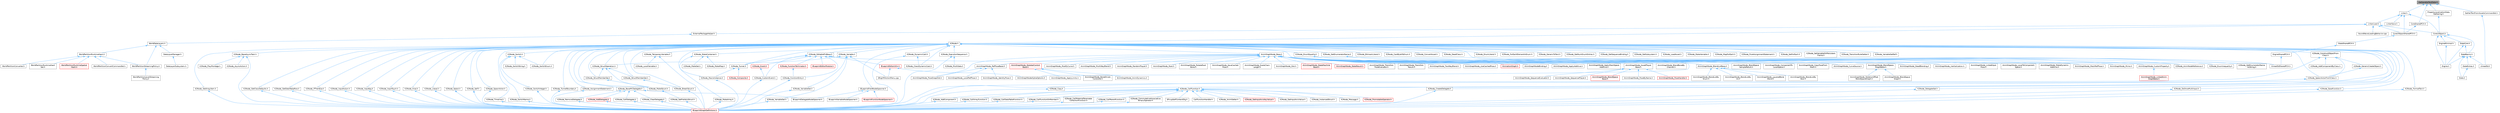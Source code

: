 digraph "GatherableTextData.h"
{
 // INTERACTIVE_SVG=YES
 // LATEX_PDF_SIZE
  bgcolor="transparent";
  edge [fontname=Helvetica,fontsize=10,labelfontname=Helvetica,labelfontsize=10];
  node [fontname=Helvetica,fontsize=10,shape=box,height=0.2,width=0.4];
  Node1 [id="Node000001",label="GatherableTextData.h",height=0.2,width=0.4,color="gray40", fillcolor="grey60", style="filled", fontcolor="black",tooltip=" "];
  Node1 -> Node2 [id="edge1_Node000001_Node000002",dir="back",color="steelblue1",style="solid",tooltip=" "];
  Node2 [id="Node000002",label="CoreSharedPCH.h",height=0.2,width=0.4,color="grey40", fillcolor="white", style="filled",URL="$d8/de5/CoreSharedPCH_8h.html",tooltip=" "];
  Node2 -> Node3 [id="edge2_Node000002_Node000003",dir="back",color="steelblue1",style="solid",tooltip=" "];
  Node3 [id="Node000003",label="CoreUObjectSharedPCH.h",height=0.2,width=0.4,color="grey40", fillcolor="white", style="filled",URL="$de/d2f/CoreUObjectSharedPCH_8h.html",tooltip=" "];
  Node3 -> Node4 [id="edge3_Node000003_Node000004",dir="back",color="steelblue1",style="solid",tooltip=" "];
  Node4 [id="Node000004",label="SlateSharedPCH.h",height=0.2,width=0.4,color="grey40", fillcolor="white", style="filled",URL="$d1/dfc/SlateSharedPCH_8h.html",tooltip=" "];
  Node4 -> Node5 [id="edge4_Node000004_Node000005",dir="back",color="steelblue1",style="solid",tooltip=" "];
  Node5 [id="Node000005",label="EngineSharedPCH.h",height=0.2,width=0.4,color="grey40", fillcolor="white", style="filled",URL="$dc/dbb/EngineSharedPCH_8h.html",tooltip=" "];
  Node5 -> Node6 [id="edge5_Node000005_Node000006",dir="back",color="steelblue1",style="solid",tooltip=" "];
  Node6 [id="Node000006",label="UnrealEdSharedPCH.h",height=0.2,width=0.4,color="grey40", fillcolor="white", style="filled",URL="$d1/de6/UnrealEdSharedPCH_8h.html",tooltip=" "];
  Node1 -> Node7 [id="edge6_Node000001_Node000007",dir="back",color="steelblue1",style="solid",tooltip=" "];
  Node7 [id="Node000007",label="GatherTextFromAssetsCommandlet.h",height=0.2,width=0.4,color="grey40", fillcolor="white", style="filled",URL="$df/da5/GatherTextFromAssetsCommandlet_8h.html",tooltip=" "];
  Node7 -> Node8 [id="edge7_Node000007_Node000008",dir="back",color="steelblue1",style="solid",tooltip=" "];
  Node8 [id="Node000008",label="UnrealEd.h",height=0.2,width=0.4,color="grey40", fillcolor="white", style="filled",URL="$d2/d5f/UnrealEd_8h.html",tooltip=" "];
  Node1 -> Node9 [id="edge8_Node000001_Node000009",dir="back",color="steelblue1",style="solid",tooltip=" "];
  Node9 [id="Node000009",label="Linker.h",height=0.2,width=0.4,color="grey40", fillcolor="white", style="filled",URL="$d8/d3d/Linker_8h.html",tooltip=" "];
  Node9 -> Node10 [id="edge9_Node000009_Node000010",dir="back",color="steelblue1",style="solid",tooltip=" "];
  Node10 [id="Node000010",label="CoreUObject.h",height=0.2,width=0.4,color="grey40", fillcolor="white", style="filled",URL="$d0/ded/CoreUObject_8h.html",tooltip=" "];
  Node10 -> Node11 [id="edge10_Node000010_Node000011",dir="back",color="steelblue1",style="solid",tooltip=" "];
  Node11 [id="Node000011",label="Engine.h",height=0.2,width=0.4,color="grey40", fillcolor="white", style="filled",URL="$d1/d34/Public_2Engine_8h.html",tooltip=" "];
  Node10 -> Node12 [id="edge11_Node000010_Node000012",dir="back",color="steelblue1",style="solid",tooltip=" "];
  Node12 [id="Node000012",label="EngineMinimal.h",height=0.2,width=0.4,color="grey40", fillcolor="white", style="filled",URL="$d0/d2c/EngineMinimal_8h.html",tooltip=" "];
  Node12 -> Node11 [id="edge12_Node000012_Node000011",dir="back",color="steelblue1",style="solid",tooltip=" "];
  Node10 -> Node13 [id="edge13_Node000010_Node000013",dir="back",color="steelblue1",style="solid",tooltip=" "];
  Node13 [id="Node000013",label="SlateBasics.h",height=0.2,width=0.4,color="grey40", fillcolor="white", style="filled",URL="$da/d2f/SlateBasics_8h.html",tooltip=" "];
  Node13 -> Node11 [id="edge14_Node000013_Node000011",dir="back",color="steelblue1",style="solid",tooltip=" "];
  Node13 -> Node14 [id="edge15_Node000013_Node000014",dir="back",color="steelblue1",style="solid",tooltip=" "];
  Node14 [id="Node000014",label="Slate.h",height=0.2,width=0.4,color="grey40", fillcolor="white", style="filled",URL="$d2/dc0/Slate_8h.html",tooltip=" "];
  Node13 -> Node15 [id="edge16_Node000013_Node000015",dir="back",color="steelblue1",style="solid",tooltip=" "];
  Node15 [id="Node000015",label="SlateExtras.h",height=0.2,width=0.4,color="grey40", fillcolor="white", style="filled",URL="$d8/dec/SlateExtras_8h.html",tooltip=" "];
  Node15 -> Node14 [id="edge17_Node000015_Node000014",dir="back",color="steelblue1",style="solid",tooltip=" "];
  Node13 -> Node8 [id="edge18_Node000013_Node000008",dir="back",color="steelblue1",style="solid",tooltip=" "];
  Node10 -> Node16 [id="edge19_Node000010_Node000016",dir="back",color="steelblue1",style="solid",tooltip=" "];
  Node16 [id="Node000016",label="SlateCore.h",height=0.2,width=0.4,color="grey40", fillcolor="white", style="filled",URL="$dc/d03/SlateCore_8h.html",tooltip=" "];
  Node16 -> Node11 [id="edge20_Node000016_Node000011",dir="back",color="steelblue1",style="solid",tooltip=" "];
  Node16 -> Node13 [id="edge21_Node000016_Node000013",dir="back",color="steelblue1",style="solid",tooltip=" "];
  Node9 -> Node3 [id="edge22_Node000009_Node000003",dir="back",color="steelblue1",style="solid",tooltip=" "];
  Node9 -> Node17 [id="edge23_Node000009_Node000017",dir="back",color="steelblue1",style="solid",tooltip=" "];
  Node17 [id="Node000017",label="LinkerLoad.h",height=0.2,width=0.4,color="grey40", fillcolor="white", style="filled",URL="$d7/def/LinkerLoad_8h.html",tooltip=" "];
  Node17 -> Node10 [id="edge24_Node000017_Node000010",dir="back",color="steelblue1",style="solid",tooltip=" "];
  Node17 -> Node3 [id="edge25_Node000017_Node000003",dir="back",color="steelblue1",style="solid",tooltip=" "];
  Node17 -> Node18 [id="edge26_Node000017_Node000018",dir="back",color="steelblue1",style="solid",tooltip=" "];
  Node18 [id="Node000018",label="ExternalPackageHelper.h",height=0.2,width=0.4,color="grey40", fillcolor="white", style="filled",URL="$d3/d2f/ExternalPackageHelper_8h.html",tooltip=" "];
  Node18 -> Node19 [id="edge27_Node000018_Node000019",dir="back",color="steelblue1",style="solid",tooltip=" "];
  Node19 [id="Node000019",label="WorldDataLayers.h",height=0.2,width=0.4,color="grey40", fillcolor="white", style="filled",URL="$d1/d1d/WorldDataLayers_8h.html",tooltip=" "];
  Node19 -> Node20 [id="edge28_Node000019_Node000020",dir="back",color="steelblue1",style="solid",tooltip=" "];
  Node20 [id="Node000020",label="DataLayerManager.h",height=0.2,width=0.4,color="grey40", fillcolor="white", style="filled",URL="$de/d96/DataLayerManager_8h.html",tooltip=" "];
  Node20 -> Node21 [id="edge29_Node000020_Node000021",dir="back",color="steelblue1",style="solid",tooltip=" "];
  Node21 [id="Node000021",label="DataLayerSubsystem.h",height=0.2,width=0.4,color="grey40", fillcolor="white", style="filled",URL="$d2/d5d/DataLayerSubsystem_8h.html",tooltip=" "];
  Node19 -> Node22 [id="edge30_Node000019_Node000022",dir="back",color="steelblue1",style="solid",tooltip=" "];
  Node22 [id="Node000022",label="WorldPartitionRuntimeHash.h",height=0.2,width=0.4,color="grey40", fillcolor="white", style="filled",URL="$d9/df1/WorldPartitionRuntimeHash_8h.html",tooltip=" "];
  Node22 -> Node23 [id="edge31_Node000022_Node000023",dir="back",color="steelblue1",style="solid",tooltip=" "];
  Node23 [id="Node000023",label="WorldPartitionConvertCommandlet.h",height=0.2,width=0.4,color="grey40", fillcolor="white", style="filled",URL="$db/d15/WorldPartitionConvertCommandlet_8h.html",tooltip=" "];
  Node22 -> Node24 [id="edge32_Node000022_Node000024",dir="back",color="steelblue1",style="solid",tooltip=" "];
  Node24 [id="Node000024",label="WorldPartitionConverter.h",height=0.2,width=0.4,color="grey40", fillcolor="white", style="filled",URL="$dc/df8/WorldPartitionConverter_8h.html",tooltip=" "];
  Node22 -> Node25 [id="edge33_Node000022_Node000025",dir="back",color="steelblue1",style="solid",tooltip=" "];
  Node25 [id="Node000025",label="WorldPartitionRuntimeHash\lSet.h",height=0.2,width=0.4,color="grey40", fillcolor="white", style="filled",URL="$d7/d94/WorldPartitionRuntimeHashSet_8h.html",tooltip=" "];
  Node22 -> Node26 [id="edge34_Node000022_Node000026",dir="back",color="steelblue1",style="solid",tooltip=" "];
  Node26 [id="Node000026",label="WorldPartitionRuntimeSpatial\lHash.h",height=0.2,width=0.4,color="red", fillcolor="#FFF0F0", style="filled",URL="$da/dbe/WorldPartitionRuntimeSpatialHash_8h.html",tooltip=" "];
  Node22 -> Node28 [id="edge35_Node000022_Node000028",dir="back",color="steelblue1",style="solid",tooltip=" "];
  Node28 [id="Node000028",label="WorldPartitionStreamingPolicy.h",height=0.2,width=0.4,color="grey40", fillcolor="white", style="filled",URL="$d8/d37/WorldPartitionStreamingPolicy_8h.html",tooltip=" "];
  Node28 -> Node29 [id="edge36_Node000028_Node000029",dir="back",color="steelblue1",style="solid",tooltip=" "];
  Node29 [id="Node000029",label="WorldPartitionLevelStreaming\lPolicy.h",height=0.2,width=0.4,color="grey40", fillcolor="white", style="filled",URL="$d4/d14/WorldPartitionLevelStreamingPolicy_8h.html",tooltip=" "];
  Node19 -> Node28 [id="edge37_Node000019_Node000028",dir="back",color="steelblue1",style="solid",tooltip=" "];
  Node17 -> Node30 [id="edge38_Node000017_Node000030",dir="back",color="steelblue1",style="solid",tooltip=" "];
  Node30 [id="Node000030",label="K2Node.h",height=0.2,width=0.4,color="grey40", fillcolor="white", style="filled",URL="$d5/d94/K2Node_8h.html",tooltip=" "];
  Node30 -> Node31 [id="edge39_Node000030_Node000031",dir="back",color="steelblue1",style="solid",tooltip=" "];
  Node31 [id="Node000031",label="AnimGraphNode_Base.h",height=0.2,width=0.4,color="grey40", fillcolor="white", style="filled",URL="$d0/dfb/AnimGraphNode__Base_8h.html",tooltip=" "];
  Node31 -> Node32 [id="edge40_Node000031_Node000032",dir="back",color="steelblue1",style="solid",tooltip=" "];
  Node32 [id="Node000032",label="AnimGraphNodeAlphaOptions.h",height=0.2,width=0.4,color="grey40", fillcolor="white", style="filled",URL="$d6/df6/AnimGraphNodeAlphaOptions_8h.html",tooltip=" "];
  Node31 -> Node33 [id="edge41_Node000031_Node000033",dir="back",color="steelblue1",style="solid",tooltip=" "];
  Node33 [id="Node000033",label="AnimGraphNodeBinding.h",height=0.2,width=0.4,color="grey40", fillcolor="white", style="filled",URL="$d6/d3b/AnimGraphNodeBinding_8h.html",tooltip=" "];
  Node31 -> Node34 [id="edge42_Node000031_Node000034",dir="back",color="steelblue1",style="solid",tooltip=" "];
  Node34 [id="Node000034",label="AnimGraphNode_ApplyAdditive.h",height=0.2,width=0.4,color="grey40", fillcolor="white", style="filled",URL="$da/d67/AnimGraphNode__ApplyAdditive_8h.html",tooltip=" "];
  Node31 -> Node35 [id="edge43_Node000031_Node000035",dir="back",color="steelblue1",style="solid",tooltip=" "];
  Node35 [id="Node000035",label="AnimGraphNode_ApplyMeshSpace\lAdditive.h",height=0.2,width=0.4,color="grey40", fillcolor="white", style="filled",URL="$dd/dc4/AnimGraphNode__ApplyMeshSpaceAdditive_8h.html",tooltip=" "];
  Node31 -> Node36 [id="edge44_Node000031_Node000036",dir="back",color="steelblue1",style="solid",tooltip=" "];
  Node36 [id="Node000036",label="AnimGraphNode_AssetPlayer\lBase.h",height=0.2,width=0.4,color="grey40", fillcolor="white", style="filled",URL="$d1/d4f/AnimGraphNode__AssetPlayerBase_8h.html",tooltip=" "];
  Node36 -> Node37 [id="edge45_Node000036_Node000037",dir="back",color="steelblue1",style="solid",tooltip=" "];
  Node37 [id="Node000037",label="AnimGraphNode_BlendSpace\lBase.h",height=0.2,width=0.4,color="red", fillcolor="#FFF0F0", style="filled",URL="$d7/d6d/AnimGraphNode__BlendSpaceBase_8h.html",tooltip=" "];
  Node36 -> Node42 [id="edge46_Node000036_Node000042",dir="back",color="steelblue1",style="solid",tooltip=" "];
  Node42 [id="Node000042",label="AnimGraphNode_PoseByName.h",height=0.2,width=0.4,color="grey40", fillcolor="white", style="filled",URL="$d7/d02/AnimGraphNode__PoseByName_8h.html",tooltip=" "];
  Node36 -> Node43 [id="edge47_Node000036_Node000043",dir="back",color="steelblue1",style="solid",tooltip=" "];
  Node43 [id="Node000043",label="AnimGraphNode_PoseHandler.h",height=0.2,width=0.4,color="red", fillcolor="#FFF0F0", style="filled",URL="$df/dfb/AnimGraphNode__PoseHandler_8h.html",tooltip=" "];
  Node36 -> Node46 [id="edge48_Node000036_Node000046",dir="back",color="steelblue1",style="solid",tooltip=" "];
  Node46 [id="Node000046",label="AnimGraphNode_SequenceEvaluator.h",height=0.2,width=0.4,color="grey40", fillcolor="white", style="filled",URL="$d1/d1c/AnimGraphNode__SequenceEvaluator_8h.html",tooltip=" "];
  Node36 -> Node47 [id="edge49_Node000036_Node000047",dir="back",color="steelblue1",style="solid",tooltip=" "];
  Node47 [id="Node000047",label="AnimGraphNode_SequencePlayer.h",height=0.2,width=0.4,color="grey40", fillcolor="white", style="filled",URL="$d2/d91/AnimGraphNode__SequencePlayer_8h.html",tooltip=" "];
  Node31 -> Node48 [id="edge50_Node000031_Node000048",dir="back",color="steelblue1",style="solid",tooltip=" "];
  Node48 [id="Node000048",label="AnimGraphNode_BlendBoneBy\lChannel.h",height=0.2,width=0.4,color="grey40", fillcolor="white", style="filled",URL="$de/da9/AnimGraphNode__BlendBoneByChannel_8h.html",tooltip=" "];
  Node31 -> Node49 [id="edge51_Node000031_Node000049",dir="back",color="steelblue1",style="solid",tooltip=" "];
  Node49 [id="Node000049",label="AnimGraphNode_BlendListBase.h",height=0.2,width=0.4,color="grey40", fillcolor="white", style="filled",URL="$d7/d20/AnimGraphNode__BlendListBase_8h.html",tooltip=" "];
  Node49 -> Node50 [id="edge52_Node000049_Node000050",dir="back",color="steelblue1",style="solid",tooltip=" "];
  Node50 [id="Node000050",label="AnimGraphNode_BlendListBy\lBool.h",height=0.2,width=0.4,color="grey40", fillcolor="white", style="filled",URL="$d9/d9d/AnimGraphNode__BlendListByBool_8h.html",tooltip=" "];
  Node49 -> Node51 [id="edge53_Node000049_Node000051",dir="back",color="steelblue1",style="solid",tooltip=" "];
  Node51 [id="Node000051",label="AnimGraphNode_BlendListBy\lEnum.h",height=0.2,width=0.4,color="grey40", fillcolor="white", style="filled",URL="$de/d60/AnimGraphNode__BlendListByEnum_8h.html",tooltip=" "];
  Node49 -> Node52 [id="edge54_Node000049_Node000052",dir="back",color="steelblue1",style="solid",tooltip=" "];
  Node52 [id="Node000052",label="AnimGraphNode_BlendListBy\lInt.h",height=0.2,width=0.4,color="grey40", fillcolor="white", style="filled",URL="$dc/df2/AnimGraphNode__BlendListByInt_8h.html",tooltip=" "];
  Node49 -> Node53 [id="edge55_Node000049_Node000053",dir="back",color="steelblue1",style="solid",tooltip=" "];
  Node53 [id="Node000053",label="AnimGraphNode_LayeredBone\lBlend.h",height=0.2,width=0.4,color="grey40", fillcolor="white", style="filled",URL="$d2/d01/AnimGraphNode__LayeredBoneBlend_8h.html",tooltip=" "];
  Node31 -> Node54 [id="edge56_Node000031_Node000054",dir="back",color="steelblue1",style="solid",tooltip=" "];
  Node54 [id="Node000054",label="AnimGraphNode_BlendSpace\lGraphBase.h",height=0.2,width=0.4,color="grey40", fillcolor="white", style="filled",URL="$d6/d44/AnimGraphNode__BlendSpaceGraphBase_8h.html",tooltip=" "];
  Node54 -> Node55 [id="edge57_Node000054_Node000055",dir="back",color="steelblue1",style="solid",tooltip=" "];
  Node55 [id="Node000055",label="AnimGraphNode_BlendSpace\lGraph.h",height=0.2,width=0.4,color="grey40", fillcolor="white", style="filled",URL="$d7/d81/AnimGraphNode__BlendSpaceGraph_8h.html",tooltip=" "];
  Node54 -> Node56 [id="edge58_Node000054_Node000056",dir="back",color="steelblue1",style="solid",tooltip=" "];
  Node56 [id="Node000056",label="AnimGraphNode_RotationOffset\lBlendSpaceGraph.h",height=0.2,width=0.4,color="grey40", fillcolor="white", style="filled",URL="$d0/d4c/AnimGraphNode__RotationOffsetBlendSpaceGraph_8h.html",tooltip=" "];
  Node31 -> Node57 [id="edge59_Node000031_Node000057",dir="back",color="steelblue1",style="solid",tooltip=" "];
  Node57 [id="Node000057",label="AnimGraphNode_BlendSpace\lSampleResult.h",height=0.2,width=0.4,color="grey40", fillcolor="white", style="filled",URL="$de/df8/AnimGraphNode__BlendSpaceSampleResult_8h.html",tooltip=" "];
  Node31 -> Node58 [id="edge60_Node000031_Node000058",dir="back",color="steelblue1",style="solid",tooltip=" "];
  Node58 [id="Node000058",label="AnimGraphNode_ComponentTo\lLocalSpace.h",height=0.2,width=0.4,color="grey40", fillcolor="white", style="filled",URL="$d1/d3f/AnimGraphNode__ComponentToLocalSpace_8h.html",tooltip=" "];
  Node31 -> Node59 [id="edge61_Node000031_Node000059",dir="back",color="steelblue1",style="solid",tooltip=" "];
  Node59 [id="Node000059",label="AnimGraphNode_CopyPoseFrom\lMesh.h",height=0.2,width=0.4,color="grey40", fillcolor="white", style="filled",URL="$d6/d71/AnimGraphNode__CopyPoseFromMesh_8h.html",tooltip=" "];
  Node31 -> Node60 [id="edge62_Node000031_Node000060",dir="back",color="steelblue1",style="solid",tooltip=" "];
  Node60 [id="Node000060",label="AnimGraphNode_CurveSource.h",height=0.2,width=0.4,color="grey40", fillcolor="white", style="filled",URL="$dc/de5/AnimGraphNode__CurveSource_8h.html",tooltip=" "];
  Node31 -> Node61 [id="edge63_Node000031_Node000061",dir="back",color="steelblue1",style="solid",tooltip=" "];
  Node61 [id="Node000061",label="AnimGraphNode_CustomProperty.h",height=0.2,width=0.4,color="grey40", fillcolor="white", style="filled",URL="$d8/d3f/AnimGraphNode__CustomProperty_8h.html",tooltip=" "];
  Node61 -> Node62 [id="edge64_Node000061_Node000062",dir="back",color="steelblue1",style="solid",tooltip=" "];
  Node62 [id="Node000062",label="AnimGraphNode_LinkedAnim\lGraphBase.h",height=0.2,width=0.4,color="red", fillcolor="#FFF0F0", style="filled",URL="$d5/de1/AnimGraphNode__LinkedAnimGraphBase_8h.html",tooltip=" "];
  Node31 -> Node65 [id="edge65_Node000031_Node000065",dir="back",color="steelblue1",style="solid",tooltip=" "];
  Node65 [id="Node000065",label="AnimGraphNode_DeadBlending.h",height=0.2,width=0.4,color="grey40", fillcolor="white", style="filled",URL="$d8/d73/AnimGraphNode__DeadBlending_8h.html",tooltip=" "];
  Node31 -> Node66 [id="edge66_Node000031_Node000066",dir="back",color="steelblue1",style="solid",tooltip=" "];
  Node66 [id="Node000066",label="AnimGraphNode_Inertialization.h",height=0.2,width=0.4,color="grey40", fillcolor="white", style="filled",URL="$d7/d66/AnimGraphNode__Inertialization_8h.html",tooltip=" "];
  Node31 -> Node67 [id="edge67_Node000031_Node000067",dir="back",color="steelblue1",style="solid",tooltip=" "];
  Node67 [id="Node000067",label="AnimGraphNode_LinkedInput\lPose.h",height=0.2,width=0.4,color="grey40", fillcolor="white", style="filled",URL="$d7/d8c/AnimGraphNode__LinkedInputPose_8h.html",tooltip=" "];
  Node31 -> Node68 [id="edge68_Node000031_Node000068",dir="back",color="steelblue1",style="solid",tooltip=" "];
  Node68 [id="Node000068",label="AnimGraphNode_LocalToComponent\lSpace.h",height=0.2,width=0.4,color="grey40", fillcolor="white", style="filled",URL="$d6/d01/AnimGraphNode__LocalToComponentSpace_8h.html",tooltip=" "];
  Node31 -> Node69 [id="edge69_Node000031_Node000069",dir="back",color="steelblue1",style="solid",tooltip=" "];
  Node69 [id="Node000069",label="AnimGraphNode_MakeDynamic\lAdditive.h",height=0.2,width=0.4,color="grey40", fillcolor="white", style="filled",URL="$d4/dc9/AnimGraphNode__MakeDynamicAdditive_8h.html",tooltip=" "];
  Node31 -> Node70 [id="edge70_Node000031_Node000070",dir="back",color="steelblue1",style="solid",tooltip=" "];
  Node70 [id="Node000070",label="AnimGraphNode_MeshRefPose.h",height=0.2,width=0.4,color="grey40", fillcolor="white", style="filled",URL="$d3/d58/AnimGraphNode__MeshRefPose_8h.html",tooltip=" "];
  Node31 -> Node71 [id="edge71_Node000031_Node000071",dir="back",color="steelblue1",style="solid",tooltip=" "];
  Node71 [id="Node000071",label="AnimGraphNode_Mirror.h",height=0.2,width=0.4,color="grey40", fillcolor="white", style="filled",URL="$de/d96/AnimGraphNode__Mirror_8h.html",tooltip=" "];
  Node31 -> Node72 [id="edge72_Node000031_Node000072",dir="back",color="steelblue1",style="solid",tooltip=" "];
  Node72 [id="Node000072",label="AnimGraphNode_ModifyCurve.h",height=0.2,width=0.4,color="grey40", fillcolor="white", style="filled",URL="$d5/d09/AnimGraphNode__ModifyCurve_8h.html",tooltip=" "];
  Node31 -> Node73 [id="edge73_Node000031_Node000073",dir="back",color="steelblue1",style="solid",tooltip=" "];
  Node73 [id="Node000073",label="AnimGraphNode_MultiWayBlend.h",height=0.2,width=0.4,color="grey40", fillcolor="white", style="filled",URL="$dd/dcb/AnimGraphNode__MultiWayBlend_8h.html",tooltip=" "];
  Node31 -> Node74 [id="edge74_Node000031_Node000074",dir="back",color="steelblue1",style="solid",tooltip=" "];
  Node74 [id="Node000074",label="AnimGraphNode_PoseSnapshot.h",height=0.2,width=0.4,color="grey40", fillcolor="white", style="filled",URL="$d1/d92/AnimGraphNode__PoseSnapshot_8h.html",tooltip=" "];
  Node31 -> Node75 [id="edge75_Node000031_Node000075",dir="back",color="steelblue1",style="solid",tooltip=" "];
  Node75 [id="Node000075",label="AnimGraphNode_RandomPlayer.h",height=0.2,width=0.4,color="grey40", fillcolor="white", style="filled",URL="$dc/d48/AnimGraphNode__RandomPlayer_8h.html",tooltip=" "];
  Node31 -> Node76 [id="edge76_Node000031_Node000076",dir="back",color="steelblue1",style="solid",tooltip=" "];
  Node76 [id="Node000076",label="AnimGraphNode_RefPoseBase.h",height=0.2,width=0.4,color="grey40", fillcolor="white", style="filled",URL="$d8/d34/AnimGraphNode__RefPoseBase_8h.html",tooltip=" "];
  Node76 -> Node77 [id="edge77_Node000076_Node000077",dir="back",color="steelblue1",style="solid",tooltip=" "];
  Node77 [id="Node000077",label="AnimGraphNode_IdentityPose.h",height=0.2,width=0.4,color="grey40", fillcolor="white", style="filled",URL="$d8/dac/AnimGraphNode__IdentityPose_8h.html",tooltip=" "];
  Node76 -> Node78 [id="edge78_Node000076_Node000078",dir="back",color="steelblue1",style="solid",tooltip=" "];
  Node78 [id="Node000078",label="AnimGraphNode_LocalRefPose.h",height=0.2,width=0.4,color="grey40", fillcolor="white", style="filled",URL="$df/d6f/AnimGraphNode__LocalRefPose_8h.html",tooltip=" "];
  Node76 -> Node74 [id="edge79_Node000076_Node000074",dir="back",color="steelblue1",style="solid",tooltip=" "];
  Node31 -> Node79 [id="edge80_Node000031_Node000079",dir="back",color="steelblue1",style="solid",tooltip=" "];
  Node79 [id="Node000079",label="AnimGraphNode_Root.h",height=0.2,width=0.4,color="grey40", fillcolor="white", style="filled",URL="$d2/d39/AnimGraphNode__Root_8h.html",tooltip=" "];
  Node31 -> Node80 [id="edge81_Node000031_Node000080",dir="back",color="steelblue1",style="solid",tooltip=" "];
  Node80 [id="Node000080",label="AnimGraphNode_RotateRoot\lBone.h",height=0.2,width=0.4,color="grey40", fillcolor="white", style="filled",URL="$d4/de0/AnimGraphNode__RotateRootBone_8h.html",tooltip=" "];
  Node31 -> Node81 [id="edge82_Node000031_Node000081",dir="back",color="steelblue1",style="solid",tooltip=" "];
  Node81 [id="Node000081",label="AnimGraphNode_SaveCached\lPose.h",height=0.2,width=0.4,color="grey40", fillcolor="white", style="filled",URL="$df/d5e/AnimGraphNode__SaveCachedPose_8h.html",tooltip=" "];
  Node31 -> Node82 [id="edge83_Node000031_Node000082",dir="back",color="steelblue1",style="solid",tooltip=" "];
  Node82 [id="Node000082",label="AnimGraphNode_ScaleChain\lLength.h",height=0.2,width=0.4,color="grey40", fillcolor="white", style="filled",URL="$d9/df8/AnimGraphNode__ScaleChainLength_8h.html",tooltip=" "];
  Node31 -> Node83 [id="edge84_Node000031_Node000083",dir="back",color="steelblue1",style="solid",tooltip=" "];
  Node83 [id="Node000083",label="AnimGraphNode_SkeletalControl\lBase.h",height=0.2,width=0.4,color="red", fillcolor="#FFF0F0", style="filled",URL="$d9/dff/AnimGraphNode__SkeletalControlBase_8h.html",tooltip=" "];
  Node83 -> Node84 [id="edge85_Node000083_Node000084",dir="back",color="steelblue1",style="solid",tooltip=" "];
  Node84 [id="Node000084",label="AnimGraphNode_AnimDynamics.h",height=0.2,width=0.4,color="grey40", fillcolor="white", style="filled",URL="$da/dc2/AnimGraphNode__AnimDynamics_8h.html",tooltip=" "];
  Node83 -> Node85 [id="edge86_Node000083_Node000085",dir="back",color="steelblue1",style="solid",tooltip=" "];
  Node85 [id="Node000085",label="AnimGraphNode_ApplyLimits.h",height=0.2,width=0.4,color="grey40", fillcolor="white", style="filled",URL="$dc/d36/AnimGraphNode__ApplyLimits_8h.html",tooltip=" "];
  Node83 -> Node86 [id="edge87_Node000083_Node000086",dir="back",color="steelblue1",style="solid",tooltip=" "];
  Node86 [id="Node000086",label="AnimGraphNode_BoneDriven\lController.h",height=0.2,width=0.4,color="grey40", fillcolor="white", style="filled",URL="$df/df3/AnimGraphNode__BoneDrivenController_8h.html",tooltip=" "];
  Node31 -> Node108 [id="edge88_Node000031_Node000108",dir="back",color="steelblue1",style="solid",tooltip=" "];
  Node108 [id="Node000108",label="AnimGraphNode_Slot.h",height=0.2,width=0.4,color="grey40", fillcolor="white", style="filled",URL="$df/d63/AnimGraphNode__Slot_8h.html",tooltip=" "];
  Node31 -> Node109 [id="edge89_Node000031_Node000109",dir="back",color="steelblue1",style="solid",tooltip=" "];
  Node109 [id="Node000109",label="AnimGraphNode_StateMachine\lBase.h",height=0.2,width=0.4,color="red", fillcolor="#FFF0F0", style="filled",URL="$dc/d11/AnimGraphNode__StateMachineBase_8h.html",tooltip=" "];
  Node31 -> Node111 [id="edge90_Node000031_Node000111",dir="back",color="steelblue1",style="solid",tooltip=" "];
  Node111 [id="Node000111",label="AnimGraphNode_StateResult.h",height=0.2,width=0.4,color="red", fillcolor="#FFF0F0", style="filled",URL="$d3/d7e/AnimGraphNode__StateResult_8h.html",tooltip=" "];
  Node31 -> Node113 [id="edge91_Node000031_Node000113",dir="back",color="steelblue1",style="solid",tooltip=" "];
  Node113 [id="Node000113",label="AnimGraphNode_Transition\lPoseEvaluator.h",height=0.2,width=0.4,color="grey40", fillcolor="white", style="filled",URL="$d8/dec/AnimGraphNode__TransitionPoseEvaluator_8h.html",tooltip=" "];
  Node31 -> Node114 [id="edge92_Node000031_Node000114",dir="back",color="steelblue1",style="solid",tooltip=" "];
  Node114 [id="Node000114",label="AnimGraphNode_Transition\lResult.h",height=0.2,width=0.4,color="grey40", fillcolor="white", style="filled",URL="$d7/d74/AnimGraphNode__TransitionResult_8h.html",tooltip=" "];
  Node31 -> Node115 [id="edge93_Node000031_Node000115",dir="back",color="steelblue1",style="solid",tooltip=" "];
  Node115 [id="Node000115",label="AnimGraphNode_TwoWayBlend.h",height=0.2,width=0.4,color="grey40", fillcolor="white", style="filled",URL="$d0/df0/AnimGraphNode__TwoWayBlend_8h.html",tooltip=" "];
  Node31 -> Node116 [id="edge94_Node000031_Node000116",dir="back",color="steelblue1",style="solid",tooltip=" "];
  Node116 [id="Node000116",label="AnimGraphNode_UseCachedPose.h",height=0.2,width=0.4,color="grey40", fillcolor="white", style="filled",URL="$d8/d30/AnimGraphNode__UseCachedPose_8h.html",tooltip=" "];
  Node31 -> Node117 [id="edge95_Node000031_Node000117",dir="back",color="steelblue1",style="solid",tooltip=" "];
  Node117 [id="Node000117",label="AnimationGraph.h",height=0.2,width=0.4,color="red", fillcolor="#FFF0F0", style="filled",URL="$df/d2e/AnimationGraph_8h.html",tooltip=" "];
  Node31 -> Node122 [id="edge96_Node000031_Node000122",dir="back",color="steelblue1",style="solid",tooltip=" "];
  Node122 [id="Node000122",label="K2Node_AnimNodeReference.h",height=0.2,width=0.4,color="grey40", fillcolor="white", style="filled",URL="$d2/d81/K2Node__AnimNodeReference_8h.html",tooltip=" "];
  Node30 -> Node123 [id="edge97_Node000030_Node000123",dir="back",color="steelblue1",style="solid",tooltip=" "];
  Node123 [id="Node000123",label="BlueprintFieldNodeSpawner.h",height=0.2,width=0.4,color="grey40", fillcolor="white", style="filled",URL="$da/d70/BlueprintFieldNodeSpawner_8h.html",tooltip=" "];
  Node123 -> Node124 [id="edge98_Node000123_Node000124",dir="back",color="steelblue1",style="solid",tooltip=" "];
  Node124 [id="Node000124",label="BlueprintDelegateNodeSpawner.h",height=0.2,width=0.4,color="grey40", fillcolor="white", style="filled",URL="$dc/d16/BlueprintDelegateNodeSpawner_8h.html",tooltip=" "];
  Node123 -> Node125 [id="edge99_Node000123_Node000125",dir="back",color="steelblue1",style="solid",tooltip=" "];
  Node125 [id="Node000125",label="BlueprintFunctionNodeSpawner.h",height=0.2,width=0.4,color="red", fillcolor="#FFF0F0", style="filled",URL="$d0/d59/BlueprintFunctionNodeSpawner_8h.html",tooltip=" "];
  Node123 -> Node127 [id="edge100_Node000123_Node000127",dir="back",color="steelblue1",style="solid",tooltip=" "];
  Node127 [id="Node000127",label="BlueprintVariableNodeSpawner.h",height=0.2,width=0.4,color="grey40", fillcolor="white", style="filled",URL="$db/dba/BlueprintVariableNodeSpawner_8h.html",tooltip=" "];
  Node30 -> Node122 [id="edge101_Node000030_Node000122",dir="back",color="steelblue1",style="solid",tooltip=" "];
  Node30 -> Node128 [id="edge102_Node000030_Node000128",dir="back",color="steelblue1",style="solid",tooltip=" "];
  Node128 [id="Node000128",label="K2Node_AssignmentStatement.h",height=0.2,width=0.4,color="grey40", fillcolor="white", style="filled",URL="$d1/d32/K2Node__AssignmentStatement_8h.html",tooltip=" "];
  Node128 -> Node129 [id="edge103_Node000128_Node000129",dir="back",color="steelblue1",style="solid",tooltip=" "];
  Node129 [id="Node000129",label="BlueprintGraphDefinitions.h",height=0.2,width=0.4,color="red", fillcolor="#FFF0F0", style="filled",URL="$d7/d5e/BlueprintGraphDefinitions_8h.html",tooltip=" "];
  Node30 -> Node131 [id="edge104_Node000030_Node000131",dir="back",color="steelblue1",style="solid",tooltip=" "];
  Node131 [id="Node000131",label="K2Node_BaseAsyncTask.h",height=0.2,width=0.4,color="grey40", fillcolor="white", style="filled",URL="$d5/db7/K2Node__BaseAsyncTask_8h.html",tooltip=" "];
  Node131 -> Node129 [id="edge105_Node000131_Node000129",dir="back",color="steelblue1",style="solid",tooltip=" "];
  Node131 -> Node132 [id="edge106_Node000131_Node000132",dir="back",color="steelblue1",style="solid",tooltip=" "];
  Node132 [id="Node000132",label="K2Node_AsyncAction.h",height=0.2,width=0.4,color="grey40", fillcolor="white", style="filled",URL="$df/d26/K2Node__AsyncAction_8h.html",tooltip=" "];
  Node131 -> Node133 [id="edge107_Node000131_Node000133",dir="back",color="steelblue1",style="solid",tooltip=" "];
  Node133 [id="Node000133",label="K2Node_PlayMontage.h",height=0.2,width=0.4,color="grey40", fillcolor="white", style="filled",URL="$d6/d6a/K2Node__PlayMontage_8h.html",tooltip=" "];
  Node30 -> Node134 [id="edge108_Node000030_Node000134",dir="back",color="steelblue1",style="solid",tooltip=" "];
  Node134 [id="Node000134",label="K2Node_BaseMCDelegate.h",height=0.2,width=0.4,color="grey40", fillcolor="white", style="filled",URL="$dd/d9b/K2Node__BaseMCDelegate_8h.html",tooltip=" "];
  Node134 -> Node124 [id="edge109_Node000134_Node000124",dir="back",color="steelblue1",style="solid",tooltip=" "];
  Node134 -> Node135 [id="edge110_Node000134_Node000135",dir="back",color="steelblue1",style="solid",tooltip=" "];
  Node135 [id="Node000135",label="K2Node_AddDelegate.h",height=0.2,width=0.4,color="red", fillcolor="#FFF0F0", style="filled",URL="$d5/dc7/K2Node__AddDelegate_8h.html",tooltip=" "];
  Node135 -> Node129 [id="edge111_Node000135_Node000129",dir="back",color="steelblue1",style="solid",tooltip=" "];
  Node134 -> Node137 [id="edge112_Node000134_Node000137",dir="back",color="steelblue1",style="solid",tooltip=" "];
  Node137 [id="Node000137",label="K2Node_CallDelegate.h",height=0.2,width=0.4,color="grey40", fillcolor="white", style="filled",URL="$db/de6/K2Node__CallDelegate_8h.html",tooltip=" "];
  Node137 -> Node129 [id="edge113_Node000137_Node000129",dir="back",color="steelblue1",style="solid",tooltip=" "];
  Node134 -> Node138 [id="edge114_Node000134_Node000138",dir="back",color="steelblue1",style="solid",tooltip=" "];
  Node138 [id="Node000138",label="K2Node_ClearDelegate.h",height=0.2,width=0.4,color="grey40", fillcolor="white", style="filled",URL="$dd/d78/K2Node__ClearDelegate_8h.html",tooltip=" "];
  Node138 -> Node129 [id="edge115_Node000138_Node000129",dir="back",color="steelblue1",style="solid",tooltip=" "];
  Node134 -> Node139 [id="edge116_Node000134_Node000139",dir="back",color="steelblue1",style="solid",tooltip=" "];
  Node139 [id="Node000139",label="K2Node_RemoveDelegate.h",height=0.2,width=0.4,color="grey40", fillcolor="white", style="filled",URL="$dd/d54/K2Node__RemoveDelegate_8h.html",tooltip=" "];
  Node139 -> Node129 [id="edge117_Node000139_Node000129",dir="back",color="steelblue1",style="solid",tooltip=" "];
  Node30 -> Node140 [id="edge118_Node000030_Node000140",dir="back",color="steelblue1",style="solid",tooltip=" "];
  Node140 [id="Node000140",label="K2Node_BitmaskLiteral.h",height=0.2,width=0.4,color="grey40", fillcolor="white", style="filled",URL="$dc/de6/K2Node__BitmaskLiteral_8h.html",tooltip=" "];
  Node30 -> Node141 [id="edge119_Node000030_Node000141",dir="back",color="steelblue1",style="solid",tooltip=" "];
  Node141 [id="Node000141",label="K2Node_BreakStruct.h",height=0.2,width=0.4,color="grey40", fillcolor="white", style="filled",URL="$df/d93/K2Node__BreakStruct_8h.html",tooltip=" "];
  Node141 -> Node129 [id="edge120_Node000141_Node000129",dir="back",color="steelblue1",style="solid",tooltip=" "];
  Node30 -> Node142 [id="edge121_Node000030_Node000142",dir="back",color="steelblue1",style="solid",tooltip=" "];
  Node142 [id="Node000142",label="K2Node_CallFunction.h",height=0.2,width=0.4,color="grey40", fillcolor="white", style="filled",URL="$d5/d5f/K2Node__CallFunction_8h.html",tooltip=" "];
  Node142 -> Node143 [id="edge122_Node000142_Node000143",dir="back",color="steelblue1",style="solid",tooltip=" "];
  Node143 [id="Node000143",label="CallFunctionHandler.h",height=0.2,width=0.4,color="grey40", fillcolor="white", style="filled",URL="$d3/d6d/CallFunctionHandler_8h.html",tooltip=" "];
  Node142 -> Node144 [id="edge123_Node000142_Node000144",dir="back",color="steelblue1",style="solid",tooltip=" "];
  Node144 [id="Node000144",label="K2Node_AddComponent.h",height=0.2,width=0.4,color="grey40", fillcolor="white", style="filled",URL="$d9/dc9/K2Node__AddComponent_8h.html",tooltip=" "];
  Node144 -> Node129 [id="edge124_Node000144_Node000129",dir="back",color="steelblue1",style="solid",tooltip=" "];
  Node142 -> Node145 [id="edge125_Node000142_Node000145",dir="back",color="steelblue1",style="solid",tooltip=" "];
  Node145 [id="Node000145",label="K2Node_AnimGetter.h",height=0.2,width=0.4,color="grey40", fillcolor="white", style="filled",URL="$dc/d9a/K2Node__AnimGetter_8h.html",tooltip=" "];
  Node142 -> Node146 [id="edge126_Node000142_Node000146",dir="back",color="steelblue1",style="solid",tooltip=" "];
  Node146 [id="Node000146",label="K2Node_CallArrayFunction.h",height=0.2,width=0.4,color="grey40", fillcolor="white", style="filled",URL="$d7/d2f/K2Node__CallArrayFunction_8h.html",tooltip=" "];
  Node146 -> Node129 [id="edge127_Node000146_Node000129",dir="back",color="steelblue1",style="solid",tooltip=" "];
  Node142 -> Node147 [id="edge128_Node000142_Node000147",dir="back",color="steelblue1",style="solid",tooltip=" "];
  Node147 [id="Node000147",label="K2Node_CallDataTableFunction.h",height=0.2,width=0.4,color="grey40", fillcolor="white", style="filled",URL="$df/dc4/K2Node__CallDataTableFunction_8h.html",tooltip=" "];
  Node147 -> Node129 [id="edge129_Node000147_Node000129",dir="back",color="steelblue1",style="solid",tooltip=" "];
  Node142 -> Node148 [id="edge130_Node000142_Node000148",dir="back",color="steelblue1",style="solid",tooltip=" "];
  Node148 [id="Node000148",label="K2Node_CallFunctionOnMember.h",height=0.2,width=0.4,color="grey40", fillcolor="white", style="filled",URL="$d8/d2f/K2Node__CallFunctionOnMember_8h.html",tooltip=" "];
  Node148 -> Node129 [id="edge131_Node000148_Node000129",dir="back",color="steelblue1",style="solid",tooltip=" "];
  Node142 -> Node149 [id="edge132_Node000142_Node000149",dir="back",color="steelblue1",style="solid",tooltip=" "];
  Node149 [id="Node000149",label="K2Node_CallMaterialParameter\lCollectionFunction.h",height=0.2,width=0.4,color="grey40", fillcolor="white", style="filled",URL="$d5/dd2/K2Node__CallMaterialParameterCollectionFunction_8h.html",tooltip=" "];
  Node149 -> Node129 [id="edge133_Node000149_Node000129",dir="back",color="steelblue1",style="solid",tooltip=" "];
  Node142 -> Node150 [id="edge134_Node000142_Node000150",dir="back",color="steelblue1",style="solid",tooltip=" "];
  Node150 [id="Node000150",label="K2Node_CallParentFunction.h",height=0.2,width=0.4,color="grey40", fillcolor="white", style="filled",URL="$df/d77/K2Node__CallParentFunction_8h.html",tooltip=" "];
  Node150 -> Node129 [id="edge135_Node000150_Node000129",dir="back",color="steelblue1",style="solid",tooltip=" "];
  Node142 -> Node151 [id="edge136_Node000142_Node000151",dir="back",color="steelblue1",style="solid",tooltip=" "];
  Node151 [id="Node000151",label="K2Node_CommutativeAssociative\lBinaryOperator.h",height=0.2,width=0.4,color="grey40", fillcolor="white", style="filled",URL="$da/d85/K2Node__CommutativeAssociativeBinaryOperator_8h.html",tooltip=" "];
  Node151 -> Node129 [id="edge137_Node000151_Node000129",dir="back",color="steelblue1",style="solid",tooltip=" "];
  Node142 -> Node152 [id="edge138_Node000142_Node000152",dir="back",color="steelblue1",style="solid",tooltip=" "];
  Node152 [id="Node000152",label="K2Node_GetInputAxisKeyValue.h",height=0.2,width=0.4,color="red", fillcolor="#FFF0F0", style="filled",URL="$d3/d5c/K2Node__GetInputAxisKeyValue_8h.html",tooltip=" "];
  Node142 -> Node154 [id="edge139_Node000142_Node000154",dir="back",color="steelblue1",style="solid",tooltip=" "];
  Node154 [id="Node000154",label="K2Node_GetInputAxisValue.h",height=0.2,width=0.4,color="grey40", fillcolor="white", style="filled",URL="$db/d9b/K2Node__GetInputAxisValue_8h.html",tooltip=" "];
  Node142 -> Node155 [id="edge140_Node000142_Node000155",dir="back",color="steelblue1",style="solid",tooltip=" "];
  Node155 [id="Node000155",label="K2Node_InstancedStruct.h",height=0.2,width=0.4,color="grey40", fillcolor="white", style="filled",URL="$dd/d8a/K2Node__InstancedStruct_8h.html",tooltip=" "];
  Node142 -> Node156 [id="edge141_Node000142_Node000156",dir="back",color="steelblue1",style="solid",tooltip=" "];
  Node156 [id="Node000156",label="K2Node_Message.h",height=0.2,width=0.4,color="grey40", fillcolor="white", style="filled",URL="$d3/deb/K2Node__Message_8h.html",tooltip=" "];
  Node142 -> Node157 [id="edge142_Node000142_Node000157",dir="back",color="steelblue1",style="solid",tooltip=" "];
  Node157 [id="Node000157",label="K2Node_PromotableOperator.h",height=0.2,width=0.4,color="red", fillcolor="#FFF0F0", style="filled",URL="$db/d96/K2Node__PromotableOperator_8h.html",tooltip=" "];
  Node142 -> Node159 [id="edge143_Node000142_Node000159",dir="back",color="steelblue1",style="solid",tooltip=" "];
  Node159 [id="Node000159",label="SFixupSelfContextDlg.h",height=0.2,width=0.4,color="grey40", fillcolor="white", style="filled",URL="$d5/da4/SFixupSelfContextDlg_8h.html",tooltip=" "];
  Node30 -> Node160 [id="edge144_Node000030_Node000160",dir="back",color="steelblue1",style="solid",tooltip=" "];
  Node160 [id="Node000160",label="K2Node_CastByteToEnum.h",height=0.2,width=0.4,color="grey40", fillcolor="white", style="filled",URL="$d7/dcf/K2Node__CastByteToEnum_8h.html",tooltip=" "];
  Node30 -> Node161 [id="edge145_Node000030_Node000161",dir="back",color="steelblue1",style="solid",tooltip=" "];
  Node161 [id="Node000161",label="K2Node_ClassDynamicCast.h",height=0.2,width=0.4,color="grey40", fillcolor="white", style="filled",URL="$d1/d23/K2Node__ClassDynamicCast_8h.html",tooltip=" "];
  Node30 -> Node162 [id="edge146_Node000030_Node000162",dir="back",color="steelblue1",style="solid",tooltip=" "];
  Node162 [id="Node000162",label="K2Node_ConstructObjectFrom\lClass.h",height=0.2,width=0.4,color="grey40", fillcolor="white", style="filled",URL="$d6/de4/K2Node__ConstructObjectFromClass_8h.html",tooltip=" "];
  Node162 -> Node129 [id="edge147_Node000162_Node000129",dir="back",color="steelblue1",style="solid",tooltip=" "];
  Node162 -> Node163 [id="edge148_Node000162_Node000163",dir="back",color="steelblue1",style="solid",tooltip=" "];
  Node163 [id="Node000163",label="K2Node_AddComponentByClass.h",height=0.2,width=0.4,color="grey40", fillcolor="white", style="filled",URL="$df/de1/K2Node__AddComponentByClass_8h.html",tooltip=" "];
  Node162 -> Node164 [id="edge149_Node000162_Node000164",dir="back",color="steelblue1",style="solid",tooltip=" "];
  Node164 [id="Node000164",label="K2Node_GenericCreateObject.h",height=0.2,width=0.4,color="grey40", fillcolor="white", style="filled",URL="$d7/d9f/K2Node__GenericCreateObject_8h.html",tooltip=" "];
  Node164 -> Node165 [id="edge150_Node000164_Node000165",dir="back",color="steelblue1",style="solid",tooltip=" "];
  Node165 [id="Node000165",label="K2Node_SpawnActorFromClass.h",height=0.2,width=0.4,color="grey40", fillcolor="white", style="filled",URL="$dc/d71/K2Node__SpawnActorFromClass_8h.html",tooltip=" "];
  Node165 -> Node129 [id="edge151_Node000165_Node000129",dir="back",color="steelblue1",style="solid",tooltip=" "];
  Node162 -> Node165 [id="edge152_Node000162_Node000165",dir="back",color="steelblue1",style="solid",tooltip=" "];
  Node30 -> Node166 [id="edge153_Node000030_Node000166",dir="back",color="steelblue1",style="solid",tooltip=" "];
  Node166 [id="Node000166",label="K2Node_ConvertAsset.h",height=0.2,width=0.4,color="grey40", fillcolor="white", style="filled",URL="$d0/da7/K2Node__ConvertAsset_8h.html",tooltip=" "];
  Node30 -> Node167 [id="edge154_Node000030_Node000167",dir="back",color="steelblue1",style="solid",tooltip=" "];
  Node167 [id="Node000167",label="K2Node_Copy.h",height=0.2,width=0.4,color="grey40", fillcolor="white", style="filled",URL="$d5/dce/K2Node__Copy_8h.html",tooltip=" "];
  Node167 -> Node129 [id="edge155_Node000167_Node000129",dir="back",color="steelblue1",style="solid",tooltip=" "];
  Node30 -> Node168 [id="edge156_Node000030_Node000168",dir="back",color="steelblue1",style="solid",tooltip=" "];
  Node168 [id="Node000168",label="K2Node_CreateDelegate.h",height=0.2,width=0.4,color="grey40", fillcolor="white", style="filled",URL="$d2/d7e/K2Node__CreateDelegate_8h.html",tooltip=" "];
  Node168 -> Node129 [id="edge157_Node000168_Node000129",dir="back",color="steelblue1",style="solid",tooltip=" "];
  Node30 -> Node169 [id="edge158_Node000030_Node000169",dir="back",color="steelblue1",style="solid",tooltip=" "];
  Node169 [id="Node000169",label="K2Node_DeadClass.h",height=0.2,width=0.4,color="grey40", fillcolor="white", style="filled",URL="$df/d0c/K2Node__DeadClass_8h.html",tooltip=" "];
  Node30 -> Node170 [id="edge159_Node000030_Node000170",dir="back",color="steelblue1",style="solid",tooltip=" "];
  Node170 [id="Node000170",label="K2Node_DelegateSet.h",height=0.2,width=0.4,color="grey40", fillcolor="white", style="filled",URL="$d0/d7b/K2Node__DelegateSet_8h.html",tooltip=" "];
  Node170 -> Node129 [id="edge160_Node000170_Node000129",dir="back",color="steelblue1",style="solid",tooltip=" "];
  Node30 -> Node171 [id="edge161_Node000030_Node000171",dir="back",color="steelblue1",style="solid",tooltip=" "];
  Node171 [id="Node000171",label="K2Node_DoOnceMultiInput.h",height=0.2,width=0.4,color="grey40", fillcolor="white", style="filled",URL="$d8/db3/K2Node__DoOnceMultiInput_8h.html",tooltip=" "];
  Node171 -> Node129 [id="edge162_Node000171_Node000129",dir="back",color="steelblue1",style="solid",tooltip=" "];
  Node30 -> Node172 [id="edge163_Node000030_Node000172",dir="back",color="steelblue1",style="solid",tooltip=" "];
  Node172 [id="Node000172",label="K2Node_DynamicCast.h",height=0.2,width=0.4,color="grey40", fillcolor="white", style="filled",URL="$dc/d1c/K2Node__DynamicCast_8h.html",tooltip=" "];
  Node172 -> Node129 [id="edge164_Node000172_Node000129",dir="back",color="steelblue1",style="solid",tooltip=" "];
  Node172 -> Node161 [id="edge165_Node000172_Node000161",dir="back",color="steelblue1",style="solid",tooltip=" "];
  Node30 -> Node173 [id="edge166_Node000030_Node000173",dir="back",color="steelblue1",style="solid",tooltip=" "];
  Node173 [id="Node000173",label="K2Node_EaseFunction.h",height=0.2,width=0.4,color="grey40", fillcolor="white", style="filled",URL="$d7/db4/K2Node__EaseFunction_8h.html",tooltip=" "];
  Node173 -> Node129 [id="edge167_Node000173_Node000129",dir="back",color="steelblue1",style="solid",tooltip=" "];
  Node30 -> Node174 [id="edge168_Node000030_Node000174",dir="back",color="steelblue1",style="solid",tooltip=" "];
  Node174 [id="Node000174",label="K2Node_EditablePinBase.h",height=0.2,width=0.4,color="grey40", fillcolor="white", style="filled",URL="$dd/d63/K2Node__EditablePinBase_8h.html",tooltip=" "];
  Node174 -> Node175 [id="edge169_Node000174_Node000175",dir="back",color="steelblue1",style="solid",tooltip=" "];
  Node175 [id="Node000175",label="BlueprintEditorModule.h",height=0.2,width=0.4,color="red", fillcolor="#FFF0F0", style="filled",URL="$df/d39/BlueprintEditorModule_8h.html",tooltip=" "];
  Node174 -> Node189 [id="edge170_Node000174_Node000189",dir="back",color="steelblue1",style="solid",tooltip=" "];
  Node189 [id="Node000189",label="BlueprintEditorUtils.h",height=0.2,width=0.4,color="red", fillcolor="#FFF0F0", style="filled",URL="$d7/d3d/BlueprintEditorUtils_8h.html",tooltip=" "];
  Node189 -> Node32 [id="edge171_Node000189_Node000032",dir="back",color="steelblue1",style="solid",tooltip=" "];
  Node189 -> Node191 [id="edge172_Node000189_Node000191",dir="back",color="steelblue1",style="solid",tooltip=" "];
  Node191 [id="Node000191",label="SRigVMActionMenu.cpp",height=0.2,width=0.4,color="grey40", fillcolor="white", style="filled",URL="$dc/d4c/SRigVMActionMenu_8cpp.html",tooltip=" "];
  Node174 -> Node192 [id="edge173_Node000174_Node000192",dir="back",color="steelblue1",style="solid",tooltip=" "];
  Node192 [id="Node000192",label="K2Node_CustomEvent.h",height=0.2,width=0.4,color="grey40", fillcolor="white", style="filled",URL="$d1/d06/K2Node__CustomEvent_8h.html",tooltip=" "];
  Node192 -> Node129 [id="edge174_Node000192_Node000129",dir="back",color="steelblue1",style="solid",tooltip=" "];
  Node174 -> Node193 [id="edge175_Node000174_Node000193",dir="back",color="steelblue1",style="solid",tooltip=" "];
  Node193 [id="Node000193",label="K2Node_Event.h",height=0.2,width=0.4,color="red", fillcolor="#FFF0F0", style="filled",URL="$dd/d9e/K2Node__Event_8h.html",tooltip=" "];
  Node193 -> Node192 [id="edge176_Node000193_Node000192",dir="back",color="steelblue1",style="solid",tooltip=" "];
  Node174 -> Node207 [id="edge177_Node000174_Node000207",dir="back",color="steelblue1",style="solid",tooltip=" "];
  Node207 [id="Node000207",label="K2Node_FunctionEntry.h",height=0.2,width=0.4,color="grey40", fillcolor="white", style="filled",URL="$d8/d11/K2Node__FunctionEntry_8h.html",tooltip=" "];
  Node207 -> Node129 [id="edge178_Node000207_Node000129",dir="back",color="steelblue1",style="solid",tooltip=" "];
  Node174 -> Node208 [id="edge179_Node000174_Node000208",dir="back",color="steelblue1",style="solid",tooltip=" "];
  Node208 [id="Node000208",label="K2Node_FunctionTerminator.h",height=0.2,width=0.4,color="red", fillcolor="#FFF0F0", style="filled",URL="$df/d4a/K2Node__FunctionTerminator_8h.html",tooltip=" "];
  Node208 -> Node207 [id="edge180_Node000208_Node000207",dir="back",color="steelblue1",style="solid",tooltip=" "];
  Node174 -> Node210 [id="edge181_Node000174_Node000210",dir="back",color="steelblue1",style="solid",tooltip=" "];
  Node210 [id="Node000210",label="K2Node_Tunnel.h",height=0.2,width=0.4,color="grey40", fillcolor="white", style="filled",URL="$d2/d04/K2Node__Tunnel_8h.html",tooltip=" "];
  Node210 -> Node211 [id="edge182_Node000210_Node000211",dir="back",color="steelblue1",style="solid",tooltip=" "];
  Node211 [id="Node000211",label="K2Node_Composite.h",height=0.2,width=0.4,color="red", fillcolor="#FFF0F0", style="filled",URL="$d9/d9a/K2Node__Composite_8h.html",tooltip=" "];
  Node210 -> Node213 [id="edge183_Node000210_Node000213",dir="back",color="steelblue1",style="solid",tooltip=" "];
  Node213 [id="Node000213",label="K2Node_MacroInstance.h",height=0.2,width=0.4,color="grey40", fillcolor="white", style="filled",URL="$d1/d45/K2Node__MacroInstance_8h.html",tooltip=" "];
  Node213 -> Node129 [id="edge184_Node000213_Node000129",dir="back",color="steelblue1",style="solid",tooltip=" "];
  Node174 -> Node6 [id="edge185_Node000174_Node000006",dir="back",color="steelblue1",style="solid",tooltip=" "];
  Node30 -> Node214 [id="edge186_Node000030_Node000214",dir="back",color="steelblue1",style="solid",tooltip=" "];
  Node214 [id="Node000214",label="K2Node_EnumEquality.h",height=0.2,width=0.4,color="grey40", fillcolor="white", style="filled",URL="$d4/d88/K2Node__EnumEquality_8h.html",tooltip=" "];
  Node214 -> Node215 [id="edge187_Node000214_Node000215",dir="back",color="steelblue1",style="solid",tooltip=" "];
  Node215 [id="Node000215",label="K2Node_EnumInequality.h",height=0.2,width=0.4,color="grey40", fillcolor="white", style="filled",URL="$d7/d5f/K2Node__EnumInequality_8h.html",tooltip=" "];
  Node30 -> Node216 [id="edge188_Node000030_Node000216",dir="back",color="steelblue1",style="solid",tooltip=" "];
  Node216 [id="Node000216",label="K2Node_EnumLiteral.h",height=0.2,width=0.4,color="grey40", fillcolor="white", style="filled",URL="$d3/d1c/K2Node__EnumLiteral_8h.html",tooltip=" "];
  Node30 -> Node217 [id="edge189_Node000030_Node000217",dir="back",color="steelblue1",style="solid",tooltip=" "];
  Node217 [id="Node000217",label="K2Node_ExecutionSequence.h",height=0.2,width=0.4,color="grey40", fillcolor="white", style="filled",URL="$da/d97/K2Node__ExecutionSequence_8h.html",tooltip=" "];
  Node217 -> Node129 [id="edge190_Node000217_Node000129",dir="back",color="steelblue1",style="solid",tooltip=" "];
  Node217 -> Node218 [id="edge191_Node000217_Node000218",dir="back",color="steelblue1",style="solid",tooltip=" "];
  Node218 [id="Node000218",label="K2Node_MultiGate.h",height=0.2,width=0.4,color="grey40", fillcolor="white", style="filled",URL="$d6/da1/K2Node__MultiGate_8h.html",tooltip=" "];
  Node30 -> Node219 [id="edge192_Node000030_Node000219",dir="back",color="steelblue1",style="solid",tooltip=" "];
  Node219 [id="Node000219",label="K2Node_ForEachElementInEnum.h",height=0.2,width=0.4,color="grey40", fillcolor="white", style="filled",URL="$d2/d15/K2Node__ForEachElementInEnum_8h.html",tooltip=" "];
  Node30 -> Node220 [id="edge193_Node000030_Node000220",dir="back",color="steelblue1",style="solid",tooltip=" "];
  Node220 [id="Node000220",label="K2Node_FormatText.h",height=0.2,width=0.4,color="grey40", fillcolor="white", style="filled",URL="$d0/d94/K2Node__FormatText_8h.html",tooltip=" "];
  Node220 -> Node129 [id="edge194_Node000220_Node000129",dir="back",color="steelblue1",style="solid",tooltip=" "];
  Node30 -> Node221 [id="edge195_Node000030_Node000221",dir="back",color="steelblue1",style="solid",tooltip=" "];
  Node221 [id="Node000221",label="K2Node_GenericToText.h",height=0.2,width=0.4,color="grey40", fillcolor="white", style="filled",URL="$d7/dc1/K2Node__GenericToText_8h.html",tooltip=" "];
  Node30 -> Node222 [id="edge196_Node000030_Node000222",dir="back",color="steelblue1",style="solid",tooltip=" "];
  Node222 [id="Node000222",label="K2Node_GetArrayItem.h",height=0.2,width=0.4,color="grey40", fillcolor="white", style="filled",URL="$df/db6/K2Node__GetArrayItem_8h.html",tooltip=" "];
  Node222 -> Node129 [id="edge197_Node000222_Node000129",dir="back",color="steelblue1",style="solid",tooltip=" "];
  Node30 -> Node223 [id="edge198_Node000030_Node000223",dir="back",color="steelblue1",style="solid",tooltip=" "];
  Node223 [id="Node000223",label="K2Node_GetClassDefaults.h",height=0.2,width=0.4,color="grey40", fillcolor="white", style="filled",URL="$d8/d5e/K2Node__GetClassDefaults_8h.html",tooltip=" "];
  Node223 -> Node129 [id="edge199_Node000223_Node000129",dir="back",color="steelblue1",style="solid",tooltip=" "];
  Node30 -> Node224 [id="edge200_Node000030_Node000224",dir="back",color="steelblue1",style="solid",tooltip=" "];
  Node224 [id="Node000224",label="K2Node_GetDataTableRow.h",height=0.2,width=0.4,color="grey40", fillcolor="white", style="filled",URL="$d5/d7f/K2Node__GetDataTableRow_8h.html",tooltip=" "];
  Node224 -> Node129 [id="edge201_Node000224_Node000129",dir="back",color="steelblue1",style="solid",tooltip=" "];
  Node30 -> Node225 [id="edge202_Node000030_Node000225",dir="back",color="steelblue1",style="solid",tooltip=" "];
  Node225 [id="Node000225",label="K2Node_GetEnumeratorName.h",height=0.2,width=0.4,color="grey40", fillcolor="white", style="filled",URL="$d1/d1f/K2Node__GetEnumeratorName_8h.html",tooltip=" "];
  Node225 -> Node226 [id="edge203_Node000225_Node000226",dir="back",color="steelblue1",style="solid",tooltip=" "];
  Node226 [id="Node000226",label="K2Node_GetEnumeratorName\lAsString.h",height=0.2,width=0.4,color="grey40", fillcolor="white", style="filled",URL="$d8/d77/K2Node__GetEnumeratorNameAsString_8h.html",tooltip=" "];
  Node30 -> Node227 [id="edge204_Node000030_Node000227",dir="back",color="steelblue1",style="solid",tooltip=" "];
  Node227 [id="Node000227",label="K2Node_GetNumEnumEntries.h",height=0.2,width=0.4,color="grey40", fillcolor="white", style="filled",URL="$d6/d60/K2Node__GetNumEnumEntries_8h.html",tooltip=" "];
  Node30 -> Node228 [id="edge205_Node000030_Node000228",dir="back",color="steelblue1",style="solid",tooltip=" "];
  Node228 [id="Node000228",label="K2Node_GetSequenceBinding.h",height=0.2,width=0.4,color="grey40", fillcolor="white", style="filled",URL="$dc/d62/K2Node__GetSequenceBinding_8h.html",tooltip=" "];
  Node30 -> Node229 [id="edge206_Node000030_Node000229",dir="back",color="steelblue1",style="solid",tooltip=" "];
  Node229 [id="Node000229",label="K2Node_GetSubsystem.h",height=0.2,width=0.4,color="grey40", fillcolor="white", style="filled",URL="$d6/d44/K2Node__GetSubsystem_8h.html",tooltip=" "];
  Node30 -> Node230 [id="edge207_Node000030_Node000230",dir="back",color="steelblue1",style="solid",tooltip=" "];
  Node230 [id="Node000230",label="K2Node_IfThenElse.h",height=0.2,width=0.4,color="grey40", fillcolor="white", style="filled",URL="$d7/d43/K2Node__IfThenElse_8h.html",tooltip=" "];
  Node230 -> Node129 [id="edge208_Node000230_Node000129",dir="back",color="steelblue1",style="solid",tooltip=" "];
  Node30 -> Node231 [id="edge209_Node000030_Node000231",dir="back",color="steelblue1",style="solid",tooltip=" "];
  Node231 [id="Node000231",label="K2Node_InputAction.h",height=0.2,width=0.4,color="grey40", fillcolor="white", style="filled",URL="$d7/d16/K2Node__InputAction_8h.html",tooltip=" "];
  Node231 -> Node129 [id="edge210_Node000231_Node000129",dir="back",color="steelblue1",style="solid",tooltip=" "];
  Node30 -> Node232 [id="edge211_Node000030_Node000232",dir="back",color="steelblue1",style="solid",tooltip=" "];
  Node232 [id="Node000232",label="K2Node_InputKey.h",height=0.2,width=0.4,color="grey40", fillcolor="white", style="filled",URL="$d2/dd5/K2Node__InputKey_8h.html",tooltip=" "];
  Node232 -> Node129 [id="edge212_Node000232_Node000129",dir="back",color="steelblue1",style="solid",tooltip=" "];
  Node30 -> Node233 [id="edge213_Node000030_Node000233",dir="back",color="steelblue1",style="solid",tooltip=" "];
  Node233 [id="Node000233",label="K2Node_InputTouch.h",height=0.2,width=0.4,color="grey40", fillcolor="white", style="filled",URL="$d4/d0f/K2Node__InputTouch_8h.html",tooltip=" "];
  Node233 -> Node129 [id="edge214_Node000233_Node000129",dir="back",color="steelblue1",style="solid",tooltip=" "];
  Node30 -> Node234 [id="edge215_Node000030_Node000234",dir="back",color="steelblue1",style="solid",tooltip=" "];
  Node234 [id="Node000234",label="K2Node_Knot.h",height=0.2,width=0.4,color="grey40", fillcolor="white", style="filled",URL="$d2/dfd/K2Node__Knot_8h.html",tooltip=" "];
  Node234 -> Node129 [id="edge216_Node000234_Node000129",dir="back",color="steelblue1",style="solid",tooltip=" "];
  Node30 -> Node235 [id="edge217_Node000030_Node000235",dir="back",color="steelblue1",style="solid",tooltip=" "];
  Node235 [id="Node000235",label="K2Node_Literal.h",height=0.2,width=0.4,color="grey40", fillcolor="white", style="filled",URL="$da/d6c/K2Node__Literal_8h.html",tooltip=" "];
  Node235 -> Node129 [id="edge218_Node000235_Node000129",dir="back",color="steelblue1",style="solid",tooltip=" "];
  Node30 -> Node236 [id="edge219_Node000030_Node000236",dir="back",color="steelblue1",style="solid",tooltip=" "];
  Node236 [id="Node000236",label="K2Node_LoadAsset.h",height=0.2,width=0.4,color="grey40", fillcolor="white", style="filled",URL="$db/d4b/K2Node__LoadAsset_8h.html",tooltip=" "];
  Node30 -> Node213 [id="edge220_Node000030_Node000213",dir="back",color="steelblue1",style="solid",tooltip=" "];
  Node30 -> Node237 [id="edge221_Node000030_Node000237",dir="back",color="steelblue1",style="solid",tooltip=" "];
  Node237 [id="Node000237",label="K2Node_MakeContainer.h",height=0.2,width=0.4,color="grey40", fillcolor="white", style="filled",URL="$d8/de7/K2Node__MakeContainer_8h.html",tooltip=" "];
  Node237 -> Node238 [id="edge222_Node000237_Node000238",dir="back",color="steelblue1",style="solid",tooltip=" "];
  Node238 [id="Node000238",label="K2Node_MakeArray.h",height=0.2,width=0.4,color="grey40", fillcolor="white", style="filled",URL="$d6/d49/K2Node__MakeArray_8h.html",tooltip=" "];
  Node238 -> Node129 [id="edge223_Node000238_Node000129",dir="back",color="steelblue1",style="solid",tooltip=" "];
  Node237 -> Node239 [id="edge224_Node000237_Node000239",dir="back",color="steelblue1",style="solid",tooltip=" "];
  Node239 [id="Node000239",label="K2Node_MakeMap.h",height=0.2,width=0.4,color="grey40", fillcolor="white", style="filled",URL="$d5/d88/K2Node__MakeMap_8h.html",tooltip=" "];
  Node237 -> Node240 [id="edge225_Node000237_Node000240",dir="back",color="steelblue1",style="solid",tooltip=" "];
  Node240 [id="Node000240",label="K2Node_MakeSet.h",height=0.2,width=0.4,color="grey40", fillcolor="white", style="filled",URL="$d3/da8/K2Node__MakeSet_8h.html",tooltip=" "];
  Node30 -> Node241 [id="edge226_Node000030_Node000241",dir="back",color="steelblue1",style="solid",tooltip=" "];
  Node241 [id="Node000241",label="K2Node_MakeStruct.h",height=0.2,width=0.4,color="grey40", fillcolor="white", style="filled",URL="$de/de5/K2Node__MakeStruct_8h.html",tooltip=" "];
  Node241 -> Node242 [id="edge227_Node000241_Node000242",dir="back",color="steelblue1",style="solid",tooltip=" "];
  Node242 [id="Node000242",label="K2Node_SetFieldsInStruct.h",height=0.2,width=0.4,color="grey40", fillcolor="white", style="filled",URL="$d0/d0c/K2Node__SetFieldsInStruct_8h.html",tooltip=" "];
  Node242 -> Node129 [id="edge228_Node000242_Node000129",dir="back",color="steelblue1",style="solid",tooltip=" "];
  Node30 -> Node243 [id="edge229_Node000030_Node000243",dir="back",color="steelblue1",style="solid",tooltip=" "];
  Node243 [id="Node000243",label="K2Node_MakeVariable.h",height=0.2,width=0.4,color="grey40", fillcolor="white", style="filled",URL="$df/df3/K2Node__MakeVariable_8h.html",tooltip=" "];
  Node30 -> Node244 [id="edge230_Node000030_Node000244",dir="back",color="steelblue1",style="solid",tooltip=" "];
  Node244 [id="Node000244",label="K2Node_MapForEach.h",height=0.2,width=0.4,color="grey40", fillcolor="white", style="filled",URL="$da/d7a/K2Node__MapForEach_8h.html",tooltip=" "];
  Node30 -> Node245 [id="edge231_Node000030_Node000245",dir="back",color="steelblue1",style="solid",tooltip=" "];
  Node245 [id="Node000245",label="K2Node_PureAssignmentStatement.h",height=0.2,width=0.4,color="grey40", fillcolor="white", style="filled",URL="$dc/dda/K2Node__PureAssignmentStatement_8h.html",tooltip=" "];
  Node30 -> Node246 [id="edge232_Node000030_Node000246",dir="back",color="steelblue1",style="solid",tooltip=" "];
  Node246 [id="Node000246",label="K2Node_Select.h",height=0.2,width=0.4,color="grey40", fillcolor="white", style="filled",URL="$d2/de5/K2Node__Select_8h.html",tooltip=" "];
  Node246 -> Node129 [id="edge233_Node000246_Node000129",dir="back",color="steelblue1",style="solid",tooltip=" "];
  Node30 -> Node247 [id="edge234_Node000030_Node000247",dir="back",color="steelblue1",style="solid",tooltip=" "];
  Node247 [id="Node000247",label="K2Node_Self.h",height=0.2,width=0.4,color="grey40", fillcolor="white", style="filled",URL="$d3/d27/K2Node__Self_8h.html",tooltip=" "];
  Node247 -> Node129 [id="edge235_Node000247_Node000129",dir="back",color="steelblue1",style="solid",tooltip=" "];
  Node30 -> Node248 [id="edge236_Node000030_Node000248",dir="back",color="steelblue1",style="solid",tooltip=" "];
  Node248 [id="Node000248",label="K2Node_SetForEach.h",height=0.2,width=0.4,color="grey40", fillcolor="white", style="filled",URL="$d7/dbd/K2Node__SetForEach_8h.html",tooltip=" "];
  Node30 -> Node249 [id="edge237_Node000030_Node000249",dir="back",color="steelblue1",style="solid",tooltip=" "];
  Node249 [id="Node000249",label="K2Node_SetVariableOnPersistent\lFrame.h",height=0.2,width=0.4,color="grey40", fillcolor="white", style="filled",URL="$db/de9/K2Node__SetVariableOnPersistentFrame_8h.html",tooltip=" "];
  Node30 -> Node250 [id="edge238_Node000030_Node000250",dir="back",color="steelblue1",style="solid",tooltip=" "];
  Node250 [id="Node000250",label="K2Node_SpawnActor.h",height=0.2,width=0.4,color="grey40", fillcolor="white", style="filled",URL="$df/dd1/K2Node__SpawnActor_8h.html",tooltip=" "];
  Node250 -> Node129 [id="edge239_Node000250_Node000129",dir="back",color="steelblue1",style="solid",tooltip=" "];
  Node30 -> Node165 [id="edge240_Node000030_Node000165",dir="back",color="steelblue1",style="solid",tooltip=" "];
  Node30 -> Node251 [id="edge241_Node000030_Node000251",dir="back",color="steelblue1",style="solid",tooltip=" "];
  Node251 [id="Node000251",label="K2Node_StructMemberGet.h",height=0.2,width=0.4,color="grey40", fillcolor="white", style="filled",URL="$d3/d37/K2Node__StructMemberGet_8h.html",tooltip=" "];
  Node251 -> Node141 [id="edge242_Node000251_Node000141",dir="back",color="steelblue1",style="solid",tooltip=" "];
  Node30 -> Node252 [id="edge243_Node000030_Node000252",dir="back",color="steelblue1",style="solid",tooltip=" "];
  Node252 [id="Node000252",label="K2Node_StructMemberSet.h",height=0.2,width=0.4,color="grey40", fillcolor="white", style="filled",URL="$df/d40/K2Node__StructMemberSet_8h.html",tooltip=" "];
  Node252 -> Node241 [id="edge244_Node000252_Node000241",dir="back",color="steelblue1",style="solid",tooltip=" "];
  Node30 -> Node253 [id="edge245_Node000030_Node000253",dir="back",color="steelblue1",style="solid",tooltip=" "];
  Node253 [id="Node000253",label="K2Node_StructOperation.h",height=0.2,width=0.4,color="grey40", fillcolor="white", style="filled",URL="$d1/d1c/K2Node__StructOperation_8h.html",tooltip=" "];
  Node253 -> Node241 [id="edge246_Node000253_Node000241",dir="back",color="steelblue1",style="solid",tooltip=" "];
  Node253 -> Node251 [id="edge247_Node000253_Node000251",dir="back",color="steelblue1",style="solid",tooltip=" "];
  Node253 -> Node252 [id="edge248_Node000253_Node000252",dir="back",color="steelblue1",style="solid",tooltip=" "];
  Node30 -> Node254 [id="edge249_Node000030_Node000254",dir="back",color="steelblue1",style="solid",tooltip=" "];
  Node254 [id="Node000254",label="K2Node_Switch.h",height=0.2,width=0.4,color="grey40", fillcolor="white", style="filled",URL="$dc/d1a/K2Node__Switch_8h.html",tooltip=" "];
  Node254 -> Node255 [id="edge250_Node000254_Node000255",dir="back",color="steelblue1",style="solid",tooltip=" "];
  Node255 [id="Node000255",label="K2Node_SwitchEnum.h",height=0.2,width=0.4,color="grey40", fillcolor="white", style="filled",URL="$d1/df5/K2Node__SwitchEnum_8h.html",tooltip=" "];
  Node254 -> Node256 [id="edge251_Node000254_Node000256",dir="back",color="steelblue1",style="solid",tooltip=" "];
  Node256 [id="Node000256",label="K2Node_SwitchInteger.h",height=0.2,width=0.4,color="grey40", fillcolor="white", style="filled",URL="$d4/d66/K2Node__SwitchInteger_8h.html",tooltip=" "];
  Node256 -> Node129 [id="edge252_Node000256_Node000129",dir="back",color="steelblue1",style="solid",tooltip=" "];
  Node254 -> Node257 [id="edge253_Node000254_Node000257",dir="back",color="steelblue1",style="solid",tooltip=" "];
  Node257 [id="Node000257",label="K2Node_SwitchName.h",height=0.2,width=0.4,color="grey40", fillcolor="white", style="filled",URL="$d9/df7/K2Node__SwitchName_8h.html",tooltip=" "];
  Node257 -> Node129 [id="edge254_Node000257_Node000129",dir="back",color="steelblue1",style="solid",tooltip=" "];
  Node254 -> Node258 [id="edge255_Node000254_Node000258",dir="back",color="steelblue1",style="solid",tooltip=" "];
  Node258 [id="Node000258",label="K2Node_SwitchString.h",height=0.2,width=0.4,color="grey40", fillcolor="white", style="filled",URL="$da/da6/K2Node__SwitchString_8h.html",tooltip=" "];
  Node30 -> Node255 [id="edge256_Node000030_Node000255",dir="back",color="steelblue1",style="solid",tooltip=" "];
  Node30 -> Node259 [id="edge257_Node000030_Node000259",dir="back",color="steelblue1",style="solid",tooltip=" "];
  Node259 [id="Node000259",label="K2Node_TemporaryVariable.h",height=0.2,width=0.4,color="grey40", fillcolor="white", style="filled",URL="$d1/d6a/K2Node__TemporaryVariable_8h.html",tooltip=" "];
  Node259 -> Node129 [id="edge258_Node000259_Node000129",dir="back",color="steelblue1",style="solid",tooltip=" "];
  Node259 -> Node260 [id="edge259_Node000259_Node000260",dir="back",color="steelblue1",style="solid",tooltip=" "];
  Node260 [id="Node000260",label="K2Node_LocalVariable.h",height=0.2,width=0.4,color="grey40", fillcolor="white", style="filled",URL="$d4/d4f/K2Node__LocalVariable_8h.html",tooltip=" "];
  Node30 -> Node261 [id="edge260_Node000030_Node000261",dir="back",color="steelblue1",style="solid",tooltip=" "];
  Node261 [id="Node000261",label="K2Node_Timeline.h",height=0.2,width=0.4,color="grey40", fillcolor="white", style="filled",URL="$dd/dd4/K2Node__Timeline_8h.html",tooltip=" "];
  Node261 -> Node129 [id="edge261_Node000261_Node000129",dir="back",color="steelblue1",style="solid",tooltip=" "];
  Node30 -> Node262 [id="edge262_Node000030_Node000262",dir="back",color="steelblue1",style="solid",tooltip=" "];
  Node262 [id="Node000262",label="K2Node_TransitionRuleGetter.h",height=0.2,width=0.4,color="grey40", fillcolor="white", style="filled",URL="$da/d0d/K2Node__TransitionRuleGetter_8h.html",tooltip=" "];
  Node30 -> Node210 [id="edge263_Node000030_Node000210",dir="back",color="steelblue1",style="solid",tooltip=" "];
  Node30 -> Node263 [id="edge264_Node000030_Node000263",dir="back",color="steelblue1",style="solid",tooltip=" "];
  Node263 [id="Node000263",label="K2Node_TunnelBoundary.h",height=0.2,width=0.4,color="grey40", fillcolor="white", style="filled",URL="$d3/d2f/K2Node__TunnelBoundary_8h.html",tooltip=" "];
  Node263 -> Node129 [id="edge265_Node000263_Node000129",dir="back",color="steelblue1",style="solid",tooltip=" "];
  Node30 -> Node264 [id="edge266_Node000030_Node000264",dir="back",color="steelblue1",style="solid",tooltip=" "];
  Node264 [id="Node000264",label="K2Node_Variable.h",height=0.2,width=0.4,color="grey40", fillcolor="white", style="filled",URL="$d7/dbe/K2Node__Variable_8h.html",tooltip=" "];
  Node264 -> Node253 [id="edge267_Node000264_Node000253",dir="back",color="steelblue1",style="solid",tooltip=" "];
  Node264 -> Node265 [id="edge268_Node000264_Node000265",dir="back",color="steelblue1",style="solid",tooltip=" "];
  Node265 [id="Node000265",label="K2Node_VariableGet.h",height=0.2,width=0.4,color="grey40", fillcolor="white", style="filled",URL="$d3/de0/K2Node__VariableGet_8h.html",tooltip=" "];
  Node265 -> Node129 [id="edge269_Node000265_Node000129",dir="back",color="steelblue1",style="solid",tooltip=" "];
  Node264 -> Node266 [id="edge270_Node000264_Node000266",dir="back",color="steelblue1",style="solid",tooltip=" "];
  Node266 [id="Node000266",label="K2Node_VariableSet.h",height=0.2,width=0.4,color="grey40", fillcolor="white", style="filled",URL="$d9/d54/K2Node__VariableSet_8h.html",tooltip=" "];
  Node266 -> Node129 [id="edge271_Node000266_Node000129",dir="back",color="steelblue1",style="solid",tooltip=" "];
  Node264 -> Node191 [id="edge272_Node000264_Node000191",dir="back",color="steelblue1",style="solid",tooltip=" "];
  Node30 -> Node267 [id="edge273_Node000030_Node000267",dir="back",color="steelblue1",style="solid",tooltip=" "];
  Node267 [id="Node000267",label="K2Node_VariableSetRef.h",height=0.2,width=0.4,color="grey40", fillcolor="white", style="filled",URL="$dc/de5/K2Node__VariableSetRef_8h.html",tooltip=" "];
  Node30 -> Node6 [id="edge274_Node000030_Node000006",dir="back",color="steelblue1",style="solid",tooltip=" "];
  Node17 -> Node268 [id="edge275_Node000017_Node000268",dir="back",color="steelblue1",style="solid",tooltip=" "];
  Node268 [id="Node000268",label="SoundWaveLoadingBehavior.cpp",height=0.2,width=0.4,color="grey40", fillcolor="white", style="filled",URL="$d7/d95/SoundWaveLoadingBehavior_8cpp.html",tooltip=" "];
  Node9 -> Node269 [id="edge276_Node000009_Node000269",dir="back",color="steelblue1",style="solid",tooltip=" "];
  Node269 [id="Node000269",label="LinkerSave.h",height=0.2,width=0.4,color="grey40", fillcolor="white", style="filled",URL="$d5/d31/LinkerSave_8h.html",tooltip=" "];
  Node1 -> Node270 [id="edge277_Node000001_Node000270",dir="back",color="steelblue1",style="solid",tooltip=" "];
  Node270 [id="Node000270",label="PropertyLocalizationData\lGathering.h",height=0.2,width=0.4,color="grey40", fillcolor="white", style="filled",URL="$d7/d2c/PropertyLocalizationDataGathering_8h.html",tooltip=" "];
  Node270 -> Node10 [id="edge278_Node000270_Node000010",dir="back",color="steelblue1",style="solid",tooltip=" "];
}
